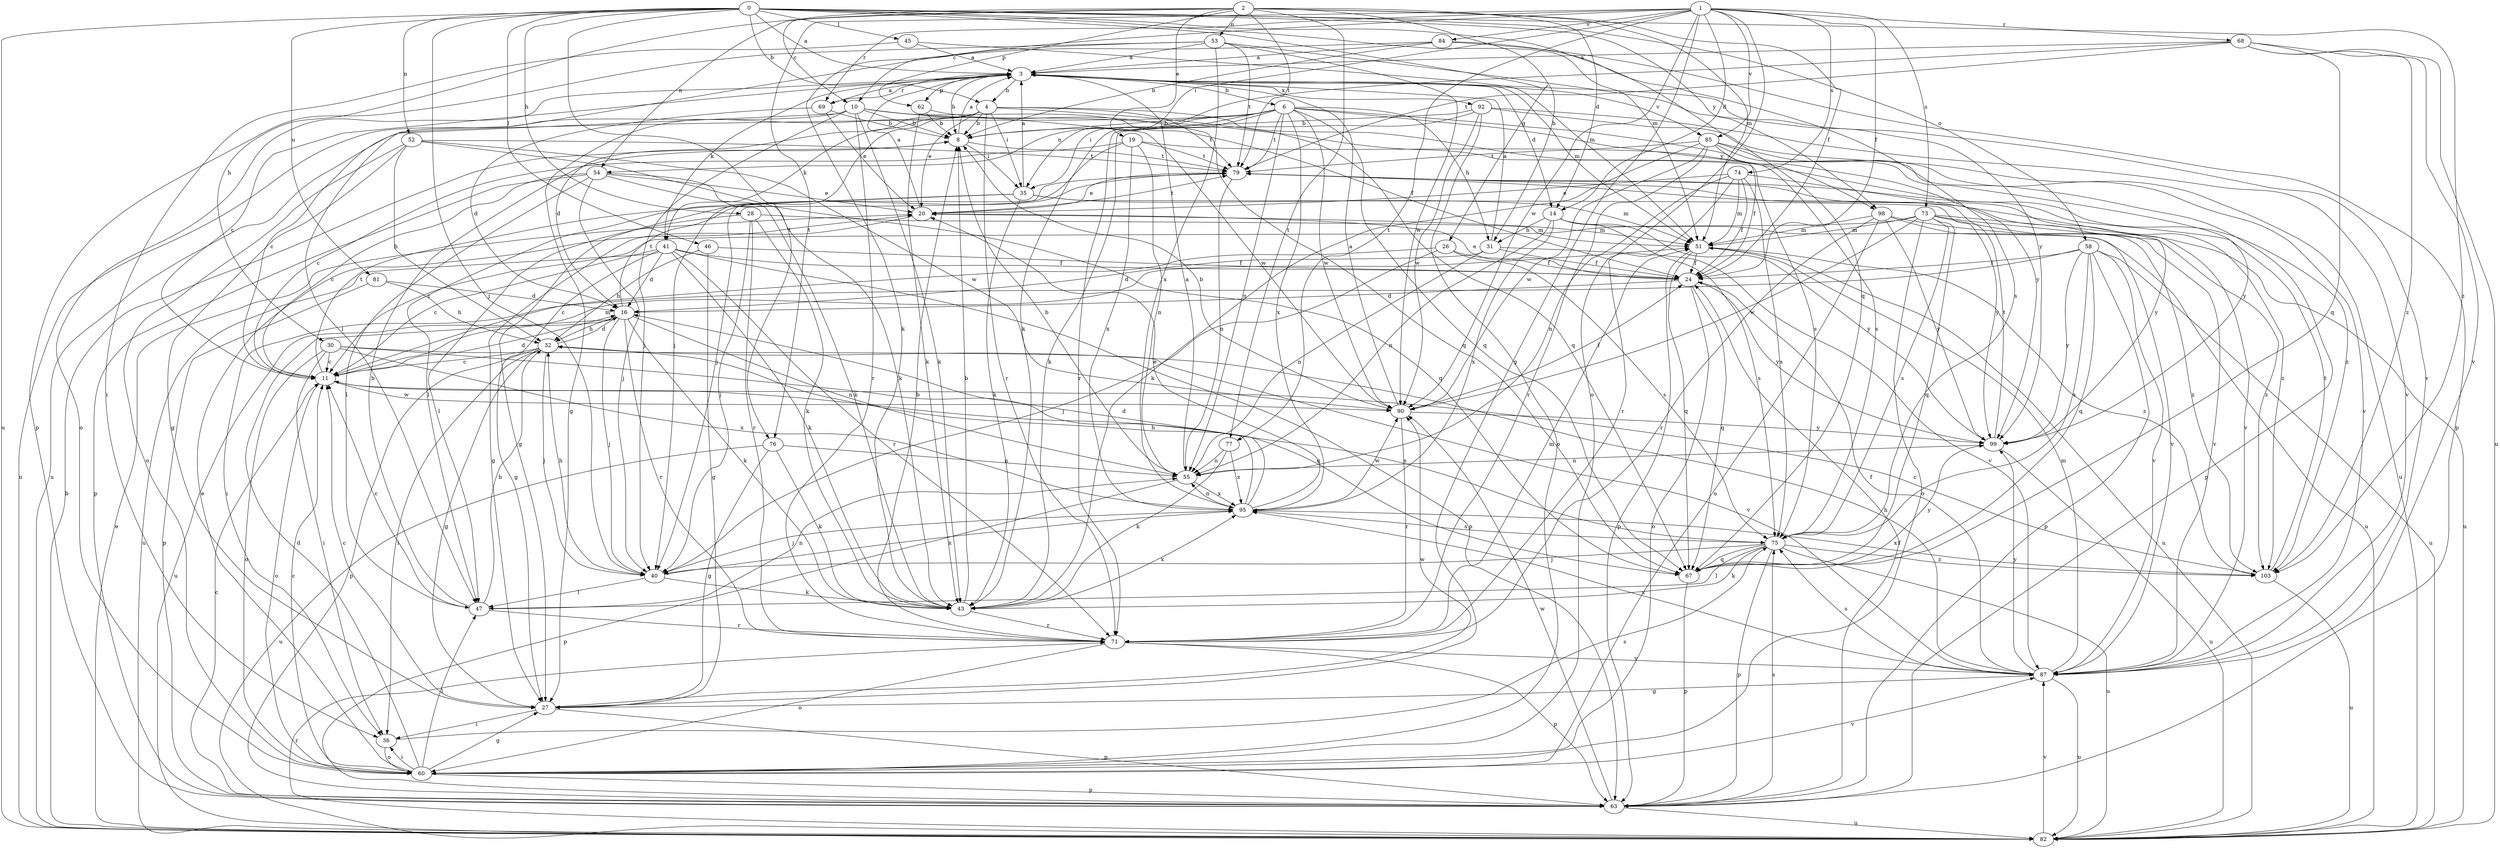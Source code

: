 strict digraph  {
0;
1;
2;
3;
4;
6;
8;
10;
11;
14;
16;
19;
20;
24;
26;
27;
28;
30;
31;
32;
35;
36;
40;
41;
43;
45;
46;
47;
51;
52;
53;
54;
55;
58;
60;
62;
63;
67;
68;
69;
71;
73;
74;
75;
76;
77;
79;
81;
82;
84;
85;
87;
90;
92;
95;
98;
99;
103;
0 -> 3  [label=a];
0 -> 4  [label=b];
0 -> 26  [label=g];
0 -> 28  [label=h];
0 -> 40  [label=j];
0 -> 45  [label=l];
0 -> 46  [label=l];
0 -> 51  [label=m];
0 -> 52  [label=n];
0 -> 58  [label=o];
0 -> 67  [label=q];
0 -> 76  [label=t];
0 -> 81  [label=u];
0 -> 82  [label=u];
0 -> 98  [label=y];
0 -> 103  [label=z];
1 -> 10  [label=c];
1 -> 14  [label=d];
1 -> 24  [label=f];
1 -> 27  [label=g];
1 -> 35  [label=i];
1 -> 60  [label=o];
1 -> 68  [label=r];
1 -> 69  [label=r];
1 -> 73  [label=s];
1 -> 74  [label=s];
1 -> 76  [label=t];
1 -> 77  [label=t];
1 -> 84  [label=v];
1 -> 85  [label=v];
1 -> 90  [label=w];
2 -> 10  [label=c];
2 -> 14  [label=d];
2 -> 19  [label=e];
2 -> 24  [label=f];
2 -> 30  [label=h];
2 -> 31  [label=h];
2 -> 51  [label=m];
2 -> 53  [label=n];
2 -> 54  [label=n];
2 -> 62  [label=p];
2 -> 77  [label=t];
2 -> 79  [label=t];
3 -> 4  [label=b];
3 -> 6  [label=b];
3 -> 8  [label=b];
3 -> 11  [label=c];
3 -> 14  [label=d];
3 -> 41  [label=k];
3 -> 51  [label=m];
3 -> 60  [label=o];
3 -> 62  [label=p];
3 -> 69  [label=r];
3 -> 85  [label=v];
3 -> 87  [label=v];
3 -> 92  [label=x];
4 -> 8  [label=b];
4 -> 16  [label=d];
4 -> 20  [label=e];
4 -> 27  [label=g];
4 -> 35  [label=i];
4 -> 40  [label=j];
4 -> 41  [label=k];
4 -> 67  [label=q];
4 -> 71  [label=r];
4 -> 75  [label=s];
4 -> 79  [label=t];
6 -> 8  [label=b];
6 -> 31  [label=h];
6 -> 35  [label=i];
6 -> 54  [label=n];
6 -> 55  [label=n];
6 -> 67  [label=q];
6 -> 71  [label=r];
6 -> 79  [label=t];
6 -> 82  [label=u];
6 -> 90  [label=w];
6 -> 95  [label=x];
6 -> 98  [label=y];
6 -> 99  [label=y];
8 -> 3  [label=a];
8 -> 35  [label=i];
8 -> 79  [label=t];
10 -> 8  [label=b];
10 -> 11  [label=c];
10 -> 24  [label=f];
10 -> 40  [label=j];
10 -> 43  [label=k];
10 -> 71  [label=r];
10 -> 75  [label=s];
10 -> 82  [label=u];
10 -> 90  [label=w];
11 -> 16  [label=d];
11 -> 51  [label=m];
11 -> 60  [label=o];
11 -> 75  [label=s];
11 -> 79  [label=t];
11 -> 90  [label=w];
14 -> 31  [label=h];
14 -> 55  [label=n];
14 -> 75  [label=s];
14 -> 82  [label=u];
14 -> 95  [label=x];
14 -> 99  [label=y];
16 -> 32  [label=h];
16 -> 40  [label=j];
16 -> 43  [label=k];
16 -> 55  [label=n];
16 -> 71  [label=r];
16 -> 79  [label=t];
16 -> 82  [label=u];
19 -> 11  [label=c];
19 -> 40  [label=j];
19 -> 55  [label=n];
19 -> 79  [label=t];
19 -> 95  [label=x];
19 -> 103  [label=z];
20 -> 3  [label=a];
20 -> 27  [label=g];
20 -> 51  [label=m];
20 -> 79  [label=t];
24 -> 16  [label=d];
24 -> 20  [label=e];
24 -> 60  [label=o];
24 -> 67  [label=q];
24 -> 99  [label=y];
26 -> 11  [label=c];
26 -> 24  [label=f];
26 -> 40  [label=j];
26 -> 75  [label=s];
27 -> 11  [label=c];
27 -> 36  [label=i];
27 -> 63  [label=p];
27 -> 90  [label=w];
28 -> 40  [label=j];
28 -> 43  [label=k];
28 -> 47  [label=l];
28 -> 51  [label=m];
28 -> 71  [label=r];
30 -> 11  [label=c];
30 -> 36  [label=i];
30 -> 60  [label=o];
30 -> 67  [label=q];
30 -> 87  [label=v];
30 -> 95  [label=x];
31 -> 3  [label=a];
31 -> 16  [label=d];
31 -> 24  [label=f];
31 -> 55  [label=n];
31 -> 87  [label=v];
32 -> 11  [label=c];
32 -> 16  [label=d];
32 -> 27  [label=g];
32 -> 36  [label=i];
32 -> 40  [label=j];
32 -> 63  [label=p];
35 -> 3  [label=a];
35 -> 27  [label=g];
35 -> 43  [label=k];
35 -> 47  [label=l];
35 -> 51  [label=m];
35 -> 99  [label=y];
36 -> 60  [label=o];
36 -> 75  [label=s];
40 -> 32  [label=h];
40 -> 43  [label=k];
40 -> 47  [label=l];
40 -> 95  [label=x];
41 -> 11  [label=c];
41 -> 16  [label=d];
41 -> 24  [label=f];
41 -> 27  [label=g];
41 -> 43  [label=k];
41 -> 63  [label=p];
41 -> 71  [label=r];
41 -> 82  [label=u];
43 -> 8  [label=b];
43 -> 71  [label=r];
43 -> 95  [label=x];
45 -> 3  [label=a];
45 -> 36  [label=i];
45 -> 51  [label=m];
46 -> 24  [label=f];
46 -> 27  [label=g];
46 -> 32  [label=h];
47 -> 8  [label=b];
47 -> 11  [label=c];
47 -> 32  [label=h];
47 -> 55  [label=n];
47 -> 71  [label=r];
51 -> 24  [label=f];
51 -> 63  [label=p];
51 -> 67  [label=q];
51 -> 82  [label=u];
51 -> 103  [label=z];
52 -> 27  [label=g];
52 -> 32  [label=h];
52 -> 43  [label=k];
52 -> 60  [label=o];
52 -> 79  [label=t];
52 -> 90  [label=w];
53 -> 3  [label=a];
53 -> 43  [label=k];
53 -> 63  [label=p];
53 -> 79  [label=t];
53 -> 90  [label=w];
53 -> 95  [label=x];
53 -> 99  [label=y];
54 -> 11  [label=c];
54 -> 20  [label=e];
54 -> 40  [label=j];
54 -> 43  [label=k];
54 -> 47  [label=l];
54 -> 63  [label=p];
54 -> 67  [label=q];
55 -> 3  [label=a];
55 -> 8  [label=b];
55 -> 63  [label=p];
55 -> 95  [label=x];
58 -> 24  [label=f];
58 -> 36  [label=i];
58 -> 63  [label=p];
58 -> 67  [label=q];
58 -> 75  [label=s];
58 -> 82  [label=u];
58 -> 87  [label=v];
58 -> 99  [label=y];
60 -> 11  [label=c];
60 -> 16  [label=d];
60 -> 20  [label=e];
60 -> 27  [label=g];
60 -> 36  [label=i];
60 -> 47  [label=l];
60 -> 63  [label=p];
60 -> 87  [label=v];
62 -> 8  [label=b];
62 -> 43  [label=k];
62 -> 67  [label=q];
63 -> 11  [label=c];
63 -> 24  [label=f];
63 -> 75  [label=s];
63 -> 82  [label=u];
63 -> 90  [label=w];
67 -> 63  [label=p];
67 -> 99  [label=y];
68 -> 3  [label=a];
68 -> 43  [label=k];
68 -> 67  [label=q];
68 -> 79  [label=t];
68 -> 82  [label=u];
68 -> 87  [label=v];
68 -> 103  [label=z];
69 -> 3  [label=a];
69 -> 8  [label=b];
69 -> 16  [label=d];
69 -> 20  [label=e];
71 -> 8  [label=b];
71 -> 51  [label=m];
71 -> 60  [label=o];
71 -> 63  [label=p];
71 -> 87  [label=v];
73 -> 11  [label=c];
73 -> 51  [label=m];
73 -> 60  [label=o];
73 -> 67  [label=q];
73 -> 75  [label=s];
73 -> 82  [label=u];
73 -> 87  [label=v];
73 -> 90  [label=w];
73 -> 103  [label=z];
74 -> 20  [label=e];
74 -> 24  [label=f];
74 -> 51  [label=m];
74 -> 55  [label=n];
74 -> 71  [label=r];
74 -> 75  [label=s];
74 -> 99  [label=y];
75 -> 40  [label=j];
75 -> 43  [label=k];
75 -> 47  [label=l];
75 -> 63  [label=p];
75 -> 67  [label=q];
75 -> 82  [label=u];
75 -> 103  [label=z];
76 -> 27  [label=g];
76 -> 43  [label=k];
76 -> 55  [label=n];
76 -> 82  [label=u];
77 -> 43  [label=k];
77 -> 55  [label=n];
77 -> 95  [label=x];
79 -> 20  [label=e];
79 -> 55  [label=n];
79 -> 87  [label=v];
79 -> 103  [label=z];
81 -> 16  [label=d];
81 -> 32  [label=h];
81 -> 63  [label=p];
82 -> 8  [label=b];
82 -> 20  [label=e];
82 -> 71  [label=r];
82 -> 87  [label=v];
84 -> 3  [label=a];
84 -> 8  [label=b];
84 -> 47  [label=l];
84 -> 63  [label=p];
84 -> 75  [label=s];
85 -> 24  [label=f];
85 -> 43  [label=k];
85 -> 63  [label=p];
85 -> 71  [label=r];
85 -> 79  [label=t];
85 -> 87  [label=v];
85 -> 90  [label=w];
85 -> 99  [label=y];
87 -> 24  [label=f];
87 -> 27  [label=g];
87 -> 32  [label=h];
87 -> 51  [label=m];
87 -> 75  [label=s];
87 -> 82  [label=u];
87 -> 95  [label=x];
87 -> 99  [label=y];
90 -> 3  [label=a];
90 -> 8  [label=b];
90 -> 24  [label=f];
90 -> 71  [label=r];
90 -> 99  [label=y];
92 -> 8  [label=b];
92 -> 43  [label=k];
92 -> 60  [label=o];
92 -> 82  [label=u];
92 -> 87  [label=v];
92 -> 90  [label=w];
95 -> 16  [label=d];
95 -> 20  [label=e];
95 -> 32  [label=h];
95 -> 40  [label=j];
95 -> 55  [label=n];
95 -> 75  [label=s];
95 -> 90  [label=w];
98 -> 51  [label=m];
98 -> 60  [label=o];
98 -> 71  [label=r];
98 -> 87  [label=v];
98 -> 99  [label=y];
98 -> 103  [label=z];
99 -> 55  [label=n];
99 -> 79  [label=t];
99 -> 82  [label=u];
103 -> 11  [label=c];
103 -> 79  [label=t];
103 -> 82  [label=u];
103 -> 95  [label=x];
}
